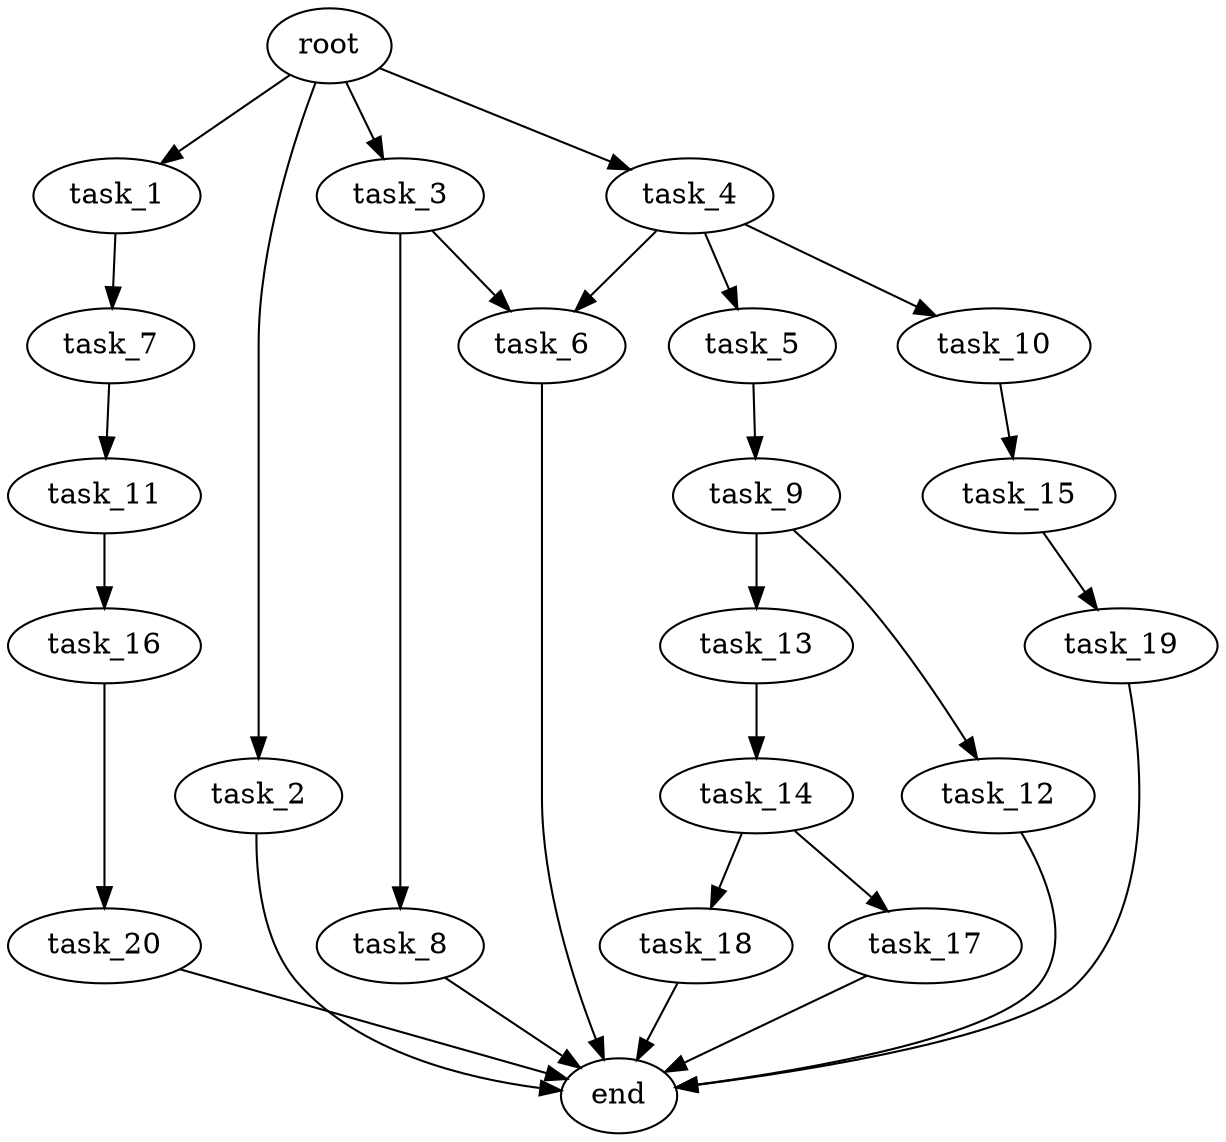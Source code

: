 digraph G {
  root [size="0.000000e+00"];
  task_1 [size="7.735776e+09"];
  task_2 [size="2.972270e+08"];
  task_3 [size="2.733997e+09"];
  task_4 [size="9.925866e+09"];
  task_5 [size="4.906544e+09"];
  task_6 [size="3.558756e+09"];
  task_7 [size="9.411487e+09"];
  task_8 [size="4.319048e+09"];
  task_9 [size="6.797269e+09"];
  task_10 [size="6.607058e+09"];
  task_11 [size="8.578555e+08"];
  task_12 [size="6.186540e+09"];
  task_13 [size="7.980754e+09"];
  task_14 [size="7.131372e+09"];
  task_15 [size="8.212981e+08"];
  task_16 [size="1.543055e+09"];
  task_17 [size="7.117060e+09"];
  task_18 [size="6.339375e+09"];
  task_19 [size="7.396813e+09"];
  task_20 [size="3.167466e+09"];
  end [size="0.000000e+00"];

  root -> task_1 [size="1.000000e-12"];
  root -> task_2 [size="1.000000e-12"];
  root -> task_3 [size="1.000000e-12"];
  root -> task_4 [size="1.000000e-12"];
  task_1 -> task_7 [size="9.411487e+08"];
  task_2 -> end [size="1.000000e-12"];
  task_3 -> task_6 [size="1.779378e+08"];
  task_3 -> task_8 [size="4.319048e+08"];
  task_4 -> task_5 [size="4.906544e+08"];
  task_4 -> task_6 [size="1.779378e+08"];
  task_4 -> task_10 [size="6.607058e+08"];
  task_5 -> task_9 [size="6.797269e+08"];
  task_6 -> end [size="1.000000e-12"];
  task_7 -> task_11 [size="8.578555e+07"];
  task_8 -> end [size="1.000000e-12"];
  task_9 -> task_12 [size="6.186540e+08"];
  task_9 -> task_13 [size="7.980754e+08"];
  task_10 -> task_15 [size="8.212981e+07"];
  task_11 -> task_16 [size="1.543055e+08"];
  task_12 -> end [size="1.000000e-12"];
  task_13 -> task_14 [size="7.131372e+08"];
  task_14 -> task_17 [size="7.117060e+08"];
  task_14 -> task_18 [size="6.339375e+08"];
  task_15 -> task_19 [size="7.396813e+08"];
  task_16 -> task_20 [size="3.167466e+08"];
  task_17 -> end [size="1.000000e-12"];
  task_18 -> end [size="1.000000e-12"];
  task_19 -> end [size="1.000000e-12"];
  task_20 -> end [size="1.000000e-12"];
}
